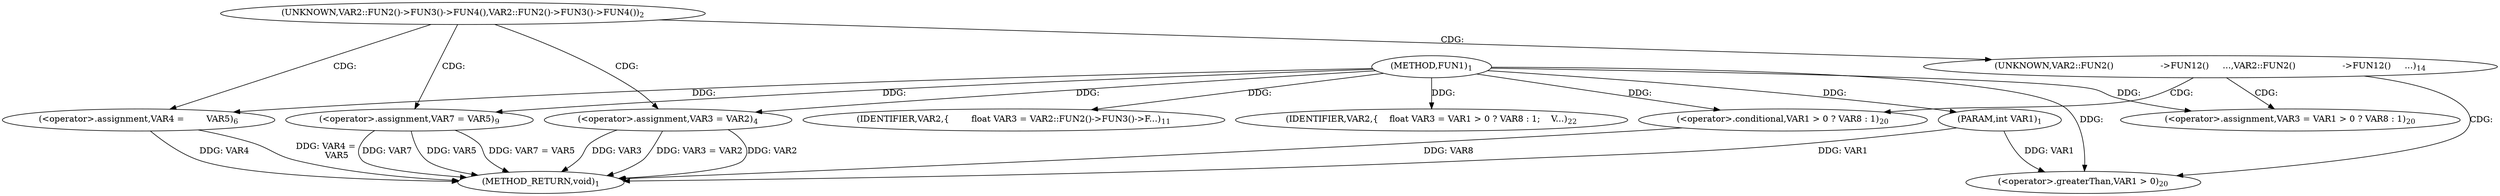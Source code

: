 digraph "FUN1" {  
"8" [label = <(METHOD,FUN1)<SUB>1</SUB>> ]
"42" [label = <(METHOD_RETURN,void)<SUB>1</SUB>> ]
"9" [label = <(PARAM,int VAR1)<SUB>1</SUB>> ]
"15" [label = <(&lt;operator&gt;.assignment,VAR3 = VAR2)<SUB>4</SUB>> ]
"19" [label = <(&lt;operator&gt;.assignment,VAR4 =
        VAR5)<SUB>6</SUB>> ]
"23" [label = <(&lt;operator&gt;.assignment,VAR7 = VAR5)<SUB>9</SUB>> ]
"26" [label = <(IDENTIFIER,VAR2,{
    
    float VAR3 = VAR2::FUN2()-&gt;FUN3()-&gt;F...)<SUB>11</SUB>> ]
"33" [label = <(&lt;operator&gt;.assignment,VAR3 = VAR1 &gt; 0 ? VAR8 : 1)<SUB>20</SUB>> ]
"41" [label = <(IDENTIFIER,VAR2,{

    float VAR3 = VAR1 &gt; 0 ? VAR8 : 1;

    V...)<SUB>22</SUB>> ]
"35" [label = <(&lt;operator&gt;.conditional,VAR1 &gt; 0 ? VAR8 : 1)<SUB>20</SUB>> ]
"36" [label = <(&lt;operator&gt;.greaterThan,VAR1 &gt; 0)<SUB>20</SUB>> ]
"12" [label = <(UNKNOWN,VAR2::FUN2()-&gt;FUN3()-&gt;FUN4(),VAR2::FUN2()-&gt;FUN3()-&gt;FUN4())<SUB>2</SUB>> ]
"30" [label = <(UNKNOWN,VAR2::FUN2()

                 -&gt;FUN12()

     ...,VAR2::FUN2()

                 -&gt;FUN12()

     ...)<SUB>14</SUB>> ]
  "9" -> "42"  [ label = "DDG: VAR1"] 
  "15" -> "42"  [ label = "DDG: VAR3"] 
  "15" -> "42"  [ label = "DDG: VAR3 = VAR2"] 
  "19" -> "42"  [ label = "DDG: VAR4"] 
  "19" -> "42"  [ label = "DDG: VAR4 =
        VAR5"] 
  "23" -> "42"  [ label = "DDG: VAR7"] 
  "23" -> "42"  [ label = "DDG: VAR5"] 
  "23" -> "42"  [ label = "DDG: VAR7 = VAR5"] 
  "35" -> "42"  [ label = "DDG: VAR8"] 
  "15" -> "42"  [ label = "DDG: VAR2"] 
  "8" -> "9"  [ label = "DDG: "] 
  "8" -> "15"  [ label = "DDG: "] 
  "8" -> "19"  [ label = "DDG: "] 
  "8" -> "23"  [ label = "DDG: "] 
  "8" -> "26"  [ label = "DDG: "] 
  "8" -> "33"  [ label = "DDG: "] 
  "8" -> "41"  [ label = "DDG: "] 
  "8" -> "35"  [ label = "DDG: "] 
  "9" -> "36"  [ label = "DDG: VAR1"] 
  "8" -> "36"  [ label = "DDG: "] 
  "12" -> "15"  [ label = "CDG: "] 
  "12" -> "30"  [ label = "CDG: "] 
  "12" -> "23"  [ label = "CDG: "] 
  "12" -> "19"  [ label = "CDG: "] 
  "30" -> "33"  [ label = "CDG: "] 
  "30" -> "36"  [ label = "CDG: "] 
  "30" -> "35"  [ label = "CDG: "] 
}
